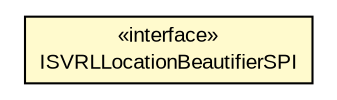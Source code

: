 #!/usr/local/bin/dot
#
# Class diagram 
# Generated by UMLGraph version 5.1 (http://www.umlgraph.org/)
#

digraph G {
	edge [fontname="arial",fontsize=10,labelfontname="arial",labelfontsize=10];
	node [fontname="arial",fontsize=10,shape=plaintext];
	nodesep=0.25;
	ranksep=0.5;
	// com.helger.schematron.svrl.ISVRLLocationBeautifierSPI
	c11986 [label=<<table title="com.helger.schematron.svrl.ISVRLLocationBeautifierSPI" border="0" cellborder="1" cellspacing="0" cellpadding="2" port="p" bgcolor="lemonChiffon" href="./ISVRLLocationBeautifierSPI.html">
		<tr><td><table border="0" cellspacing="0" cellpadding="1">
<tr><td align="center" balign="center"> &#171;interface&#187; </td></tr>
<tr><td align="center" balign="center"> ISVRLLocationBeautifierSPI </td></tr>
		</table></td></tr>
		</table>>, fontname="arial", fontcolor="black", fontsize=10.0];
}

